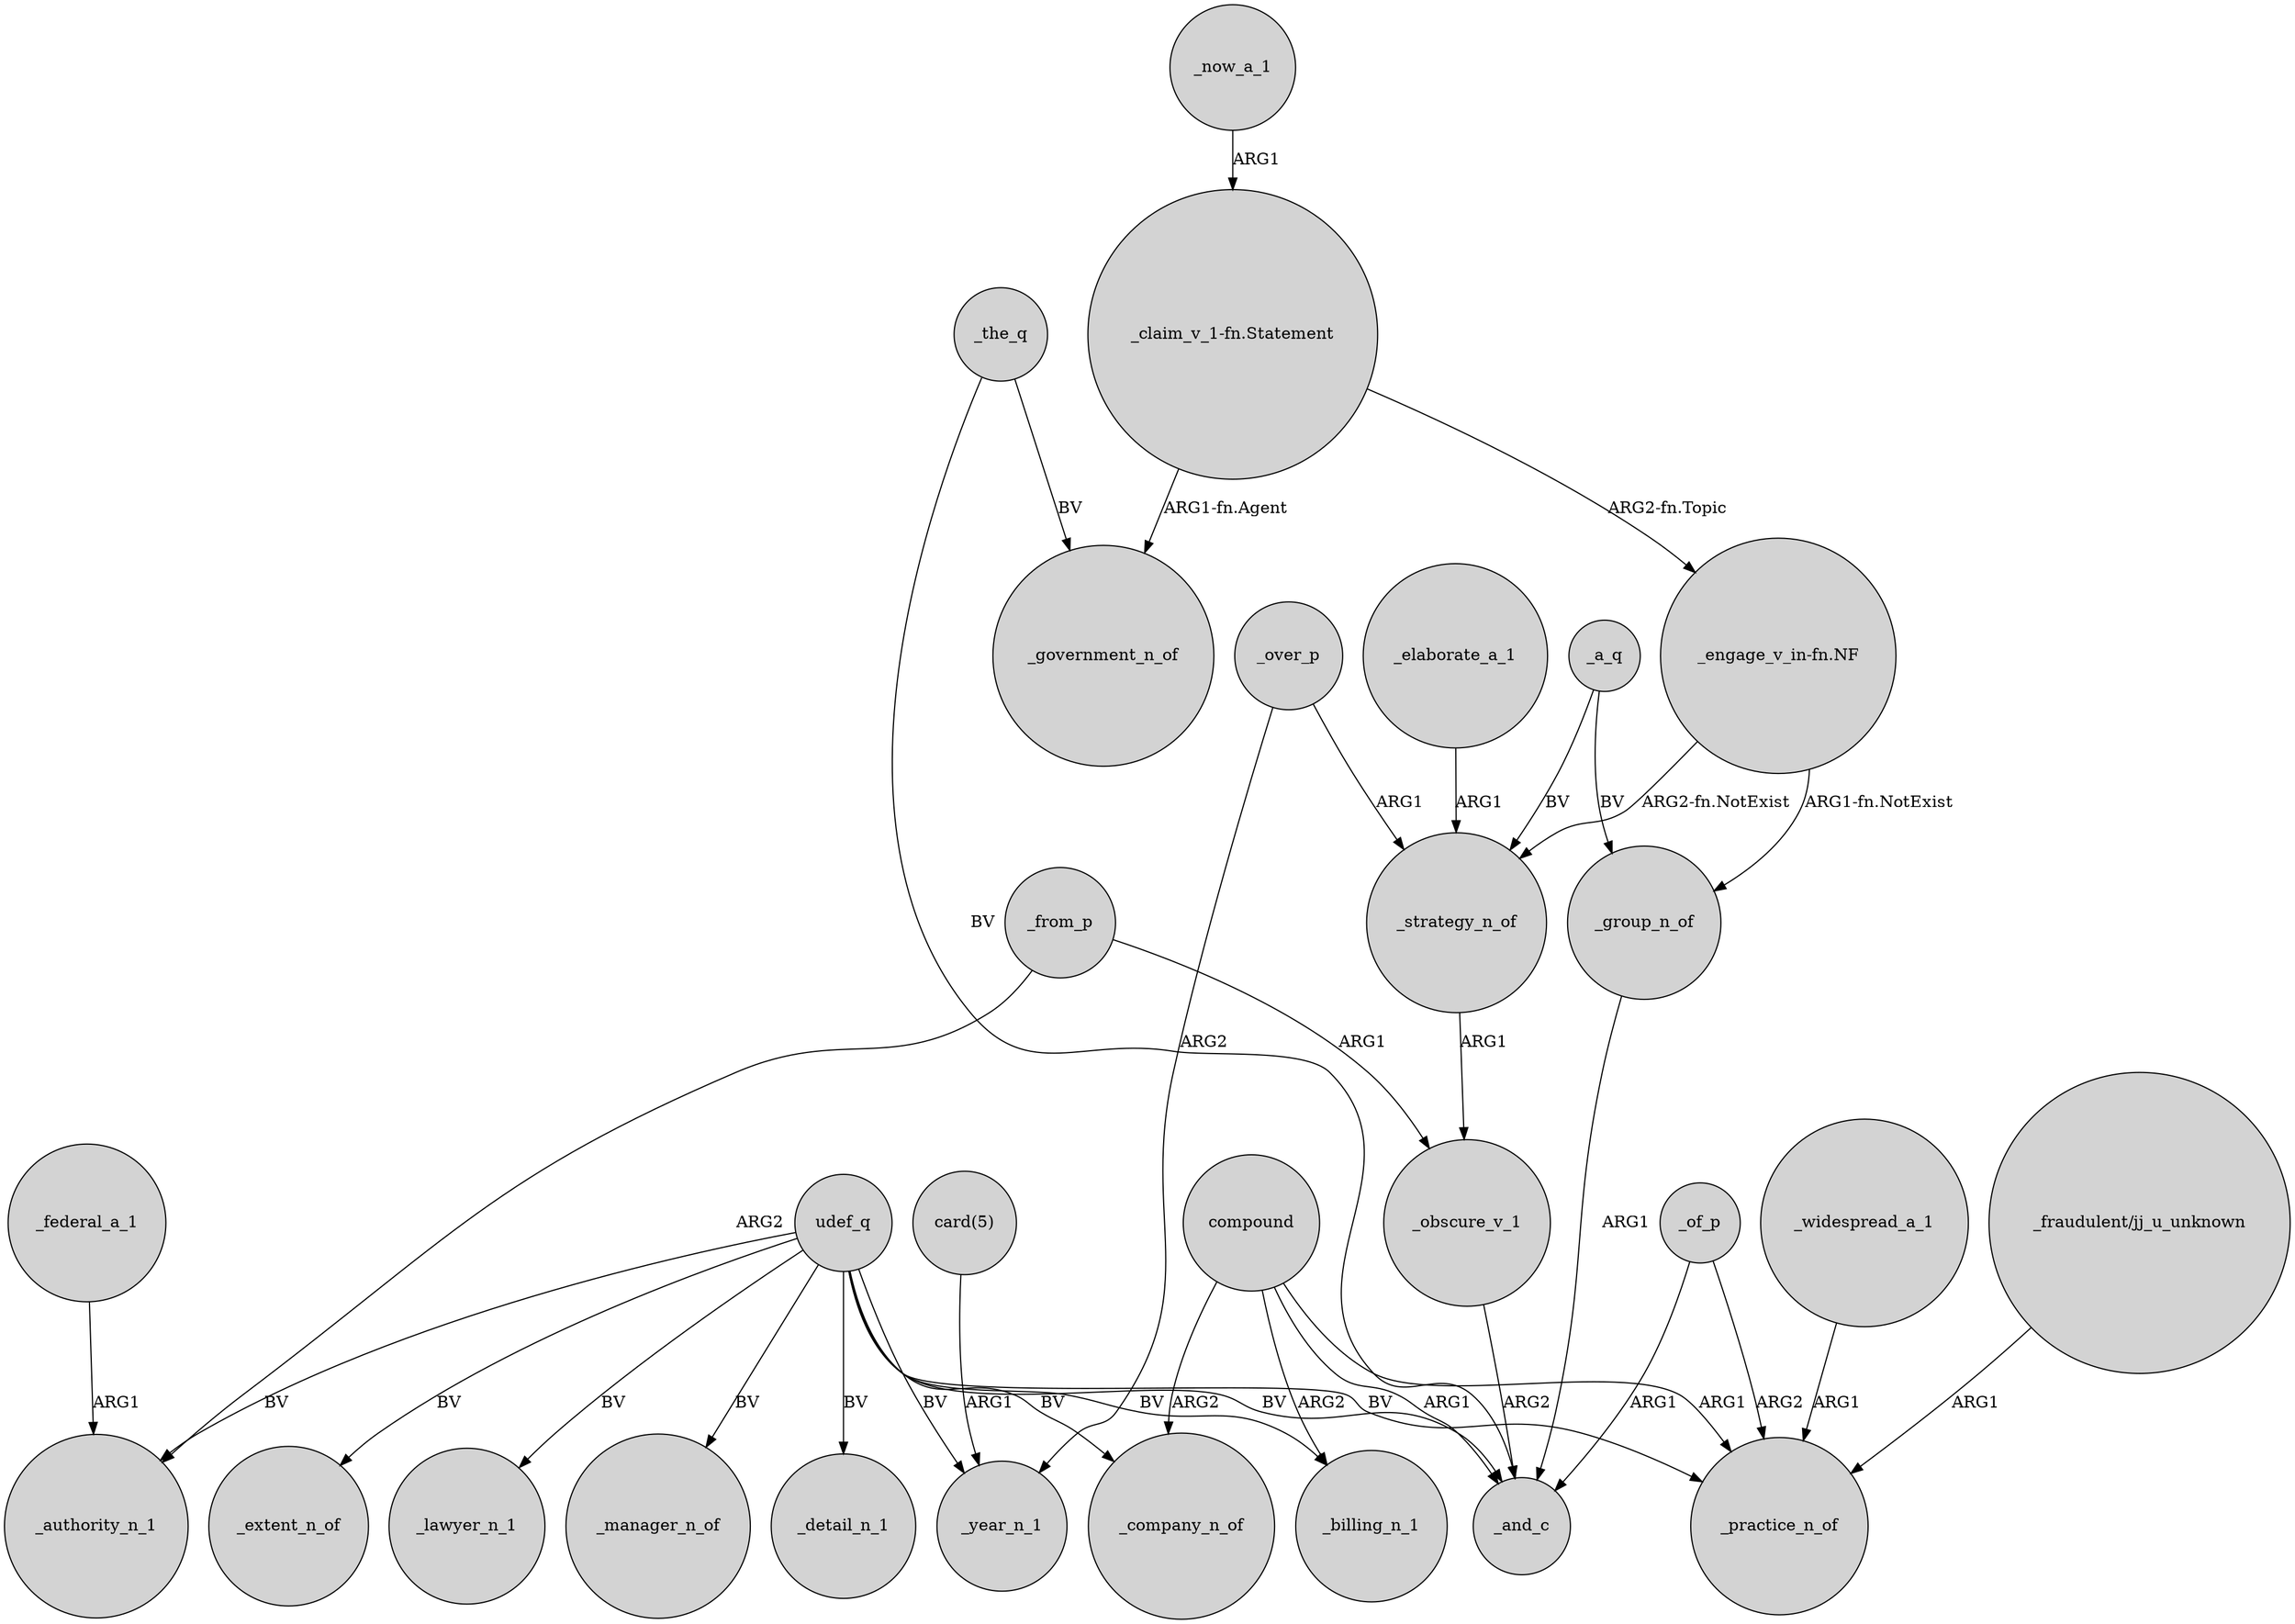 digraph {
	node [shape=circle style=filled]
	_the_q -> _and_c [label=BV]
	"card(5)" -> _year_n_1 [label=ARG1]
	_group_n_of -> _and_c [label=ARG1]
	"_engage_v_in-fn.NF" -> _strategy_n_of [label="ARG2-fn.NotExist"]
	_federal_a_1 -> _authority_n_1 [label=ARG1]
	compound -> _practice_n_of [label=ARG1]
	_of_p -> _practice_n_of [label=ARG2]
	compound -> _company_n_of [label=ARG2]
	_over_p -> _strategy_n_of [label=ARG1]
	udef_q -> _extent_n_of [label=BV]
	_widespread_a_1 -> _practice_n_of [label=ARG1]
	"_claim_v_1-fn.Statement" -> "_engage_v_in-fn.NF" [label="ARG2-fn.Topic"]
	compound -> _billing_n_1 [label=ARG2]
	"_fraudulent/jj_u_unknown" -> _practice_n_of [label=ARG1]
	udef_q -> _authority_n_1 [label=BV]
	udef_q -> _lawyer_n_1 [label=BV]
	udef_q -> _billing_n_1 [label=BV]
	_from_p -> _obscure_v_1 [label=ARG1]
	compound -> _and_c [label=ARG1]
	"_engage_v_in-fn.NF" -> _group_n_of [label="ARG1-fn.NotExist"]
	_of_p -> _and_c [label=ARG1]
	"_claim_v_1-fn.Statement" -> _government_n_of [label="ARG1-fn.Agent"]
	_elaborate_a_1 -> _strategy_n_of [label=ARG1]
	udef_q -> _manager_n_of [label=BV]
	_the_q -> _government_n_of [label=BV]
	_over_p -> _year_n_1 [label=ARG2]
	_from_p -> _authority_n_1 [label=ARG2]
	_now_a_1 -> "_claim_v_1-fn.Statement" [label=ARG1]
	udef_q -> _year_n_1 [label=BV]
	_a_q -> _group_n_of [label=BV]
	udef_q -> _company_n_of [label=BV]
	udef_q -> _practice_n_of [label=BV]
	udef_q -> _and_c [label=BV]
	udef_q -> _detail_n_1 [label=BV]
	_obscure_v_1 -> _and_c [label=ARG2]
	_strategy_n_of -> _obscure_v_1 [label=ARG1]
	_a_q -> _strategy_n_of [label=BV]
}
